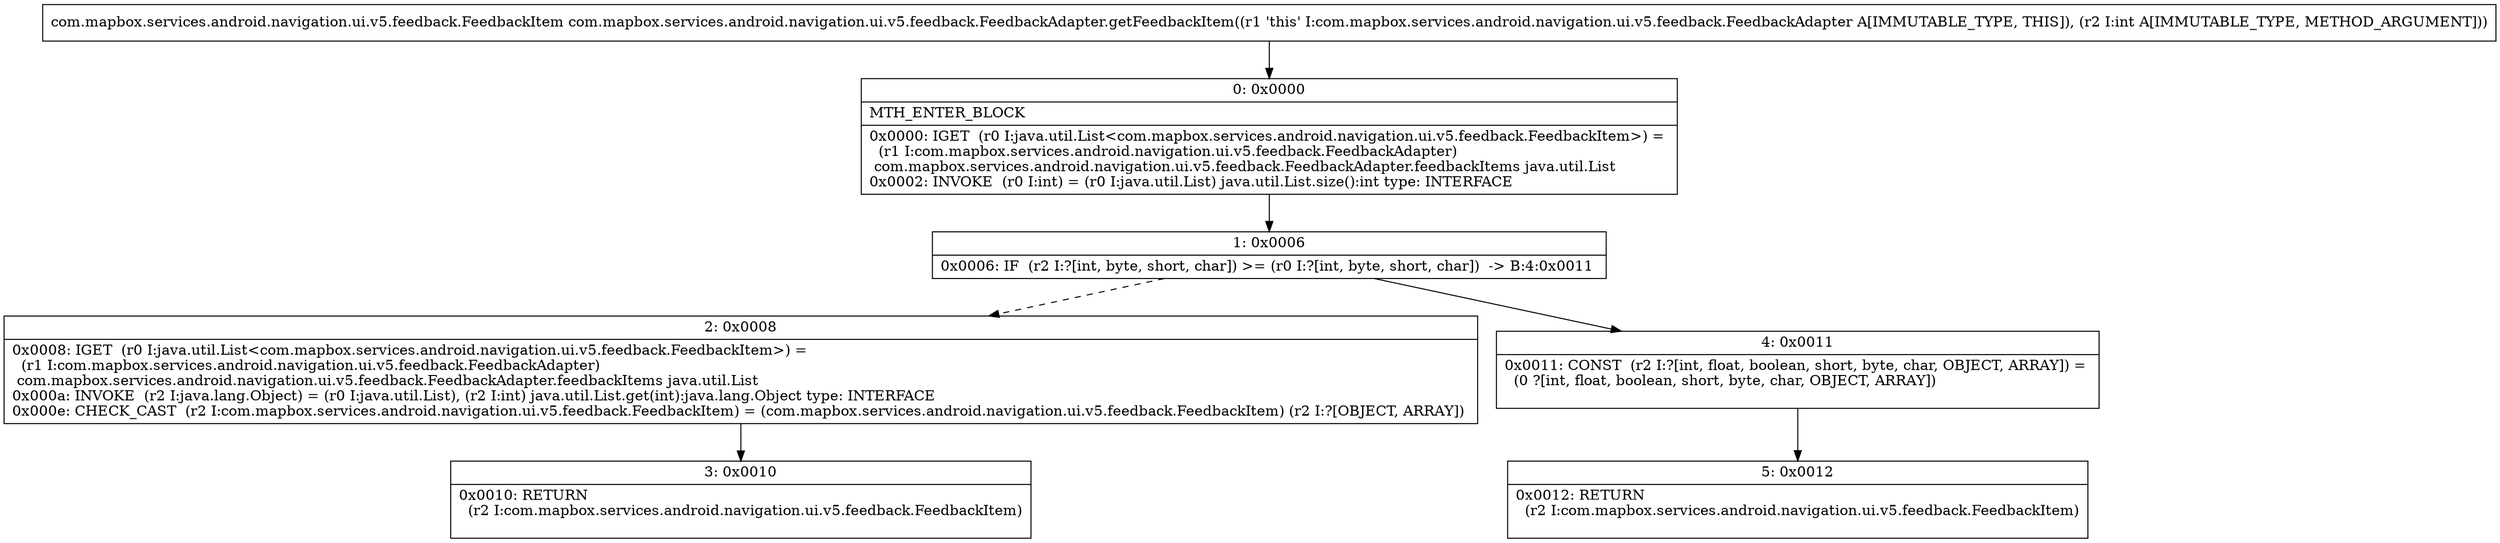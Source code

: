 digraph "CFG forcom.mapbox.services.android.navigation.ui.v5.feedback.FeedbackAdapter.getFeedbackItem(I)Lcom\/mapbox\/services\/android\/navigation\/ui\/v5\/feedback\/FeedbackItem;" {
Node_0 [shape=record,label="{0\:\ 0x0000|MTH_ENTER_BLOCK\l|0x0000: IGET  (r0 I:java.util.List\<com.mapbox.services.android.navigation.ui.v5.feedback.FeedbackItem\>) = \l  (r1 I:com.mapbox.services.android.navigation.ui.v5.feedback.FeedbackAdapter)\l com.mapbox.services.android.navigation.ui.v5.feedback.FeedbackAdapter.feedbackItems java.util.List \l0x0002: INVOKE  (r0 I:int) = (r0 I:java.util.List) java.util.List.size():int type: INTERFACE \l}"];
Node_1 [shape=record,label="{1\:\ 0x0006|0x0006: IF  (r2 I:?[int, byte, short, char]) \>= (r0 I:?[int, byte, short, char])  \-\> B:4:0x0011 \l}"];
Node_2 [shape=record,label="{2\:\ 0x0008|0x0008: IGET  (r0 I:java.util.List\<com.mapbox.services.android.navigation.ui.v5.feedback.FeedbackItem\>) = \l  (r1 I:com.mapbox.services.android.navigation.ui.v5.feedback.FeedbackAdapter)\l com.mapbox.services.android.navigation.ui.v5.feedback.FeedbackAdapter.feedbackItems java.util.List \l0x000a: INVOKE  (r2 I:java.lang.Object) = (r0 I:java.util.List), (r2 I:int) java.util.List.get(int):java.lang.Object type: INTERFACE \l0x000e: CHECK_CAST  (r2 I:com.mapbox.services.android.navigation.ui.v5.feedback.FeedbackItem) = (com.mapbox.services.android.navigation.ui.v5.feedback.FeedbackItem) (r2 I:?[OBJECT, ARRAY]) \l}"];
Node_3 [shape=record,label="{3\:\ 0x0010|0x0010: RETURN  \l  (r2 I:com.mapbox.services.android.navigation.ui.v5.feedback.FeedbackItem)\l \l}"];
Node_4 [shape=record,label="{4\:\ 0x0011|0x0011: CONST  (r2 I:?[int, float, boolean, short, byte, char, OBJECT, ARRAY]) = \l  (0 ?[int, float, boolean, short, byte, char, OBJECT, ARRAY])\l \l}"];
Node_5 [shape=record,label="{5\:\ 0x0012|0x0012: RETURN  \l  (r2 I:com.mapbox.services.android.navigation.ui.v5.feedback.FeedbackItem)\l \l}"];
MethodNode[shape=record,label="{com.mapbox.services.android.navigation.ui.v5.feedback.FeedbackItem com.mapbox.services.android.navigation.ui.v5.feedback.FeedbackAdapter.getFeedbackItem((r1 'this' I:com.mapbox.services.android.navigation.ui.v5.feedback.FeedbackAdapter A[IMMUTABLE_TYPE, THIS]), (r2 I:int A[IMMUTABLE_TYPE, METHOD_ARGUMENT])) }"];
MethodNode -> Node_0;
Node_0 -> Node_1;
Node_1 -> Node_2[style=dashed];
Node_1 -> Node_4;
Node_2 -> Node_3;
Node_4 -> Node_5;
}

